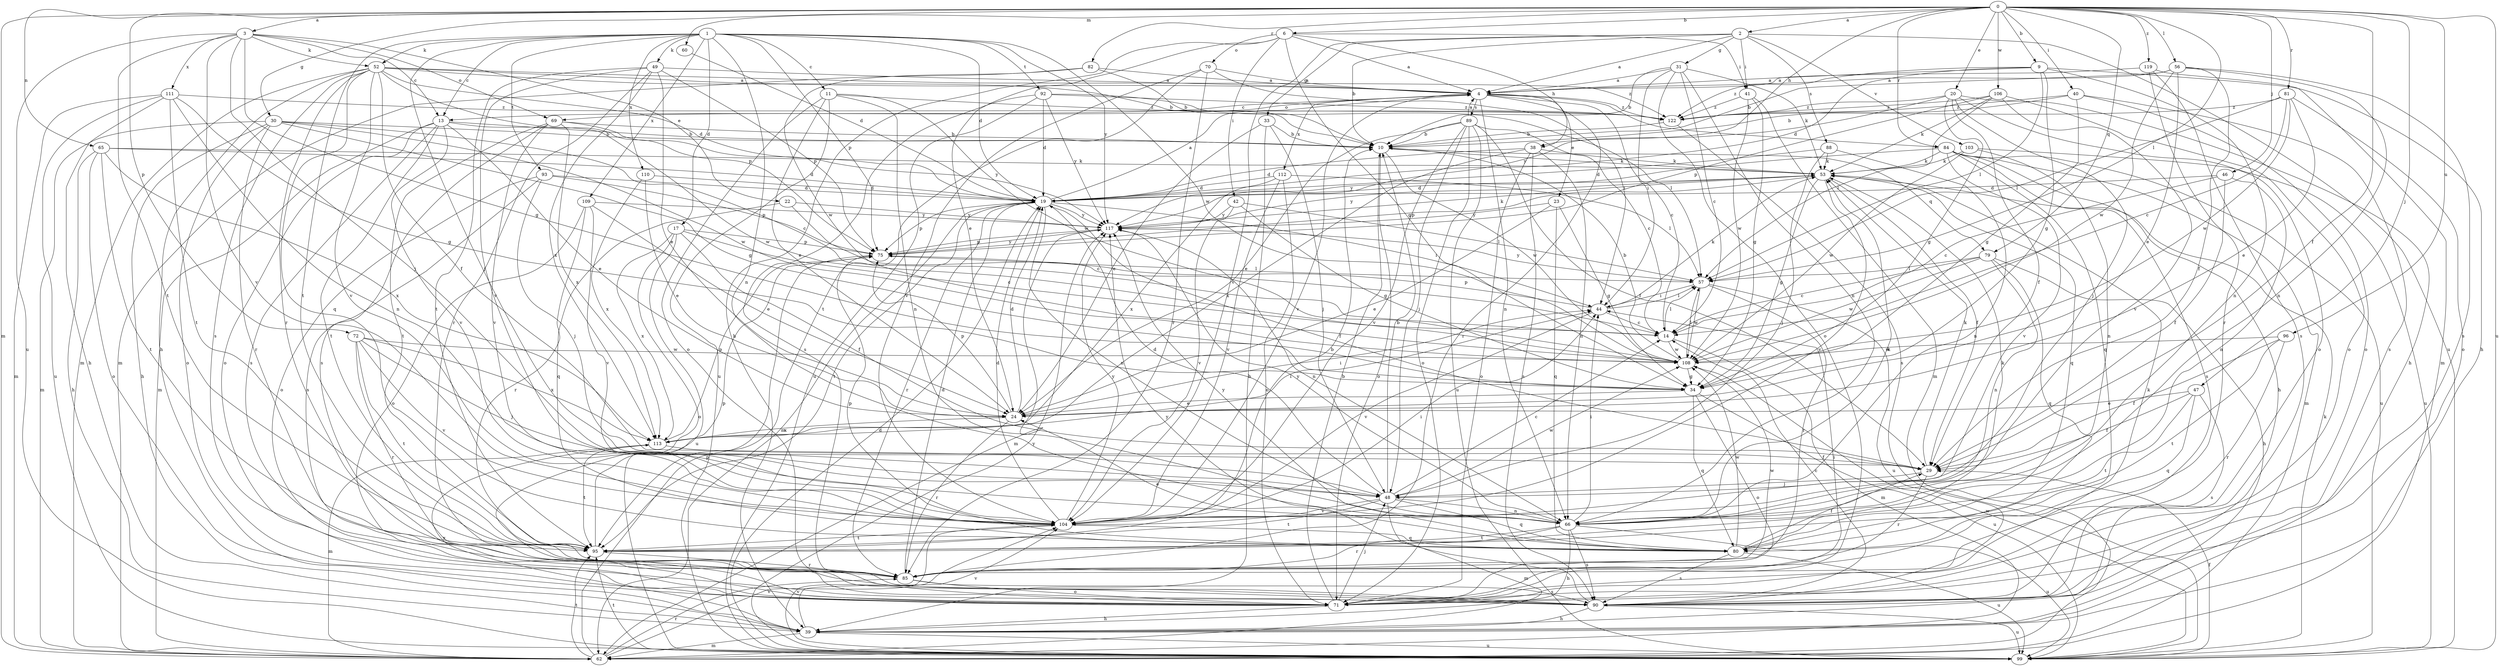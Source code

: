 strict digraph  {
0;
1;
2;
3;
4;
6;
9;
10;
11;
13;
14;
17;
19;
20;
22;
23;
24;
29;
30;
31;
33;
34;
38;
39;
40;
41;
42;
44;
46;
47;
48;
49;
52;
53;
56;
57;
60;
62;
65;
66;
69;
70;
71;
72;
75;
79;
80;
81;
82;
84;
85;
88;
89;
90;
92;
93;
95;
96;
99;
103;
104;
106;
108;
109;
110;
111;
112;
113;
117;
119;
122;
0 -> 2  [label=a];
0 -> 3  [label=a];
0 -> 6  [label=b];
0 -> 9  [label=b];
0 -> 20  [label=e];
0 -> 29  [label=f];
0 -> 30  [label=g];
0 -> 38  [label=h];
0 -> 40  [label=i];
0 -> 46  [label=j];
0 -> 47  [label=j];
0 -> 56  [label=l];
0 -> 57  [label=l];
0 -> 60  [label=m];
0 -> 62  [label=m];
0 -> 65  [label=n];
0 -> 72  [label=p];
0 -> 79  [label=q];
0 -> 81  [label=r];
0 -> 82  [label=r];
0 -> 84  [label=r];
0 -> 96  [label=u];
0 -> 99  [label=u];
0 -> 106  [label=w];
0 -> 119  [label=z];
1 -> 11  [label=c];
1 -> 13  [label=c];
1 -> 17  [label=d];
1 -> 19  [label=d];
1 -> 48  [label=j];
1 -> 49  [label=k];
1 -> 52  [label=k];
1 -> 66  [label=n];
1 -> 75  [label=p];
1 -> 92  [label=t];
1 -> 93  [label=t];
1 -> 95  [label=t];
1 -> 108  [label=w];
1 -> 109  [label=x];
1 -> 110  [label=x];
1 -> 117  [label=y];
2 -> 4  [label=a];
2 -> 10  [label=b];
2 -> 31  [label=g];
2 -> 33  [label=g];
2 -> 41  [label=i];
2 -> 88  [label=s];
2 -> 99  [label=u];
2 -> 103  [label=v];
2 -> 104  [label=v];
3 -> 13  [label=c];
3 -> 22  [label=e];
3 -> 34  [label=g];
3 -> 48  [label=j];
3 -> 52  [label=k];
3 -> 69  [label=o];
3 -> 95  [label=t];
3 -> 99  [label=u];
3 -> 104  [label=v];
3 -> 111  [label=x];
4 -> 13  [label=c];
4 -> 14  [label=c];
4 -> 23  [label=e];
4 -> 66  [label=n];
4 -> 69  [label=o];
4 -> 84  [label=r];
4 -> 85  [label=r];
4 -> 89  [label=s];
4 -> 104  [label=v];
4 -> 112  [label=x];
4 -> 122  [label=z];
6 -> 4  [label=a];
6 -> 24  [label=e];
6 -> 34  [label=g];
6 -> 38  [label=h];
6 -> 39  [label=h];
6 -> 41  [label=i];
6 -> 42  [label=i];
6 -> 70  [label=o];
9 -> 4  [label=a];
9 -> 19  [label=d];
9 -> 34  [label=g];
9 -> 39  [label=h];
9 -> 57  [label=l];
9 -> 66  [label=n];
9 -> 122  [label=z];
10 -> 53  [label=k];
10 -> 71  [label=o];
10 -> 79  [label=q];
10 -> 108  [label=w];
11 -> 24  [label=e];
11 -> 66  [label=n];
11 -> 71  [label=o];
11 -> 99  [label=u];
11 -> 108  [label=w];
11 -> 122  [label=z];
13 -> 10  [label=b];
13 -> 24  [label=e];
13 -> 62  [label=m];
13 -> 71  [label=o];
13 -> 90  [label=s];
13 -> 95  [label=t];
13 -> 104  [label=v];
13 -> 108  [label=w];
14 -> 57  [label=l];
14 -> 62  [label=m];
14 -> 108  [label=w];
17 -> 14  [label=c];
17 -> 29  [label=f];
17 -> 71  [label=o];
17 -> 75  [label=p];
17 -> 99  [label=u];
17 -> 113  [label=x];
19 -> 4  [label=a];
19 -> 29  [label=f];
19 -> 44  [label=i];
19 -> 62  [label=m];
19 -> 66  [label=n];
19 -> 75  [label=p];
19 -> 85  [label=r];
19 -> 95  [label=t];
19 -> 117  [label=y];
20 -> 29  [label=f];
20 -> 34  [label=g];
20 -> 39  [label=h];
20 -> 48  [label=j];
20 -> 71  [label=o];
20 -> 117  [label=y];
20 -> 122  [label=z];
22 -> 14  [label=c];
22 -> 80  [label=q];
22 -> 117  [label=y];
23 -> 24  [label=e];
23 -> 34  [label=g];
23 -> 80  [label=q];
23 -> 117  [label=y];
24 -> 19  [label=d];
24 -> 44  [label=i];
24 -> 75  [label=p];
24 -> 85  [label=r];
24 -> 113  [label=x];
29 -> 48  [label=j];
29 -> 53  [label=k];
29 -> 85  [label=r];
30 -> 10  [label=b];
30 -> 14  [label=c];
30 -> 34  [label=g];
30 -> 39  [label=h];
30 -> 62  [label=m];
30 -> 71  [label=o];
30 -> 85  [label=r];
30 -> 108  [label=w];
31 -> 4  [label=a];
31 -> 10  [label=b];
31 -> 14  [label=c];
31 -> 44  [label=i];
31 -> 53  [label=k];
31 -> 66  [label=n];
31 -> 71  [label=o];
33 -> 10  [label=b];
33 -> 24  [label=e];
33 -> 39  [label=h];
33 -> 48  [label=j];
34 -> 24  [label=e];
34 -> 71  [label=o];
34 -> 80  [label=q];
34 -> 99  [label=u];
38 -> 19  [label=d];
38 -> 53  [label=k];
38 -> 66  [label=n];
38 -> 71  [label=o];
38 -> 90  [label=s];
38 -> 113  [label=x];
39 -> 62  [label=m];
39 -> 99  [label=u];
39 -> 104  [label=v];
39 -> 113  [label=x];
40 -> 10  [label=b];
40 -> 34  [label=g];
40 -> 71  [label=o];
40 -> 90  [label=s];
40 -> 122  [label=z];
41 -> 34  [label=g];
41 -> 62  [label=m];
41 -> 108  [label=w];
41 -> 122  [label=z];
42 -> 34  [label=g];
42 -> 57  [label=l];
42 -> 104  [label=v];
42 -> 117  [label=y];
44 -> 14  [label=c];
44 -> 53  [label=k];
44 -> 57  [label=l];
44 -> 75  [label=p];
44 -> 104  [label=v];
46 -> 14  [label=c];
46 -> 19  [label=d];
46 -> 29  [label=f];
46 -> 66  [label=n];
47 -> 24  [label=e];
47 -> 29  [label=f];
47 -> 80  [label=q];
47 -> 90  [label=s];
47 -> 95  [label=t];
48 -> 10  [label=b];
48 -> 14  [label=c];
48 -> 19  [label=d];
48 -> 62  [label=m];
48 -> 66  [label=n];
48 -> 80  [label=q];
48 -> 95  [label=t];
48 -> 104  [label=v];
48 -> 108  [label=w];
49 -> 4  [label=a];
49 -> 24  [label=e];
49 -> 75  [label=p];
49 -> 85  [label=r];
49 -> 95  [label=t];
49 -> 104  [label=v];
49 -> 113  [label=x];
52 -> 4  [label=a];
52 -> 10  [label=b];
52 -> 19  [label=d];
52 -> 29  [label=f];
52 -> 39  [label=h];
52 -> 62  [label=m];
52 -> 75  [label=p];
52 -> 80  [label=q];
52 -> 85  [label=r];
52 -> 90  [label=s];
52 -> 104  [label=v];
52 -> 122  [label=z];
53 -> 19  [label=d];
53 -> 29  [label=f];
53 -> 34  [label=g];
53 -> 75  [label=p];
53 -> 80  [label=q];
53 -> 104  [label=v];
53 -> 117  [label=y];
56 -> 4  [label=a];
56 -> 10  [label=b];
56 -> 24  [label=e];
56 -> 29  [label=f];
56 -> 66  [label=n];
56 -> 90  [label=s];
56 -> 108  [label=w];
57 -> 44  [label=i];
57 -> 85  [label=r];
57 -> 99  [label=u];
57 -> 108  [label=w];
57 -> 117  [label=y];
60 -> 19  [label=d];
62 -> 75  [label=p];
62 -> 85  [label=r];
62 -> 95  [label=t];
62 -> 104  [label=v];
65 -> 19  [label=d];
65 -> 39  [label=h];
65 -> 53  [label=k];
65 -> 71  [label=o];
65 -> 95  [label=t];
65 -> 113  [label=x];
66 -> 39  [label=h];
66 -> 44  [label=i];
66 -> 53  [label=k];
66 -> 85  [label=r];
66 -> 90  [label=s];
66 -> 95  [label=t];
66 -> 99  [label=u];
66 -> 117  [label=y];
69 -> 10  [label=b];
69 -> 90  [label=s];
69 -> 95  [label=t];
69 -> 104  [label=v];
69 -> 113  [label=x];
69 -> 117  [label=y];
70 -> 4  [label=a];
70 -> 44  [label=i];
70 -> 85  [label=r];
70 -> 95  [label=t];
70 -> 104  [label=v];
71 -> 10  [label=b];
71 -> 39  [label=h];
71 -> 44  [label=i];
71 -> 48  [label=j];
71 -> 53  [label=k];
72 -> 48  [label=j];
72 -> 85  [label=r];
72 -> 95  [label=t];
72 -> 104  [label=v];
72 -> 108  [label=w];
72 -> 113  [label=x];
75 -> 57  [label=l];
75 -> 117  [label=y];
79 -> 14  [label=c];
79 -> 39  [label=h];
79 -> 57  [label=l];
79 -> 66  [label=n];
79 -> 80  [label=q];
79 -> 108  [label=w];
80 -> 24  [label=e];
80 -> 29  [label=f];
80 -> 53  [label=k];
80 -> 75  [label=p];
80 -> 90  [label=s];
80 -> 99  [label=u];
80 -> 108  [label=w];
80 -> 117  [label=y];
81 -> 14  [label=c];
81 -> 24  [label=e];
81 -> 57  [label=l];
81 -> 71  [label=o];
81 -> 108  [label=w];
81 -> 122  [label=z];
82 -> 4  [label=a];
82 -> 10  [label=b];
82 -> 62  [label=m];
82 -> 108  [label=w];
84 -> 39  [label=h];
84 -> 53  [label=k];
84 -> 62  [label=m];
84 -> 80  [label=q];
84 -> 90  [label=s];
84 -> 99  [label=u];
84 -> 104  [label=v];
84 -> 117  [label=y];
85 -> 19  [label=d];
85 -> 71  [label=o];
85 -> 90  [label=s];
85 -> 108  [label=w];
88 -> 19  [label=d];
88 -> 48  [label=j];
88 -> 53  [label=k];
88 -> 66  [label=n];
89 -> 4  [label=a];
89 -> 10  [label=b];
89 -> 14  [label=c];
89 -> 24  [label=e];
89 -> 29  [label=f];
89 -> 48  [label=j];
89 -> 71  [label=o];
89 -> 99  [label=u];
89 -> 104  [label=v];
90 -> 14  [label=c];
90 -> 39  [label=h];
90 -> 99  [label=u];
90 -> 117  [label=y];
92 -> 19  [label=d];
92 -> 57  [label=l];
92 -> 90  [label=s];
92 -> 99  [label=u];
92 -> 117  [label=y];
92 -> 122  [label=z];
93 -> 19  [label=d];
93 -> 48  [label=j];
93 -> 71  [label=o];
93 -> 75  [label=p];
93 -> 90  [label=s];
95 -> 10  [label=b];
95 -> 75  [label=p];
95 -> 85  [label=r];
96 -> 29  [label=f];
96 -> 85  [label=r];
96 -> 95  [label=t];
96 -> 108  [label=w];
99 -> 19  [label=d];
99 -> 29  [label=f];
99 -> 53  [label=k];
99 -> 95  [label=t];
99 -> 104  [label=v];
99 -> 108  [label=w];
99 -> 117  [label=y];
103 -> 53  [label=k];
103 -> 66  [label=n];
103 -> 99  [label=u];
103 -> 108  [label=w];
104 -> 19  [label=d];
104 -> 44  [label=i];
104 -> 80  [label=q];
104 -> 95  [label=t];
104 -> 117  [label=y];
106 -> 53  [label=k];
106 -> 57  [label=l];
106 -> 71  [label=o];
106 -> 75  [label=p];
106 -> 104  [label=v];
106 -> 122  [label=z];
108 -> 10  [label=b];
108 -> 34  [label=g];
108 -> 57  [label=l];
109 -> 24  [label=e];
109 -> 71  [label=o];
109 -> 85  [label=r];
109 -> 104  [label=v];
109 -> 117  [label=y];
110 -> 19  [label=d];
110 -> 24  [label=e];
110 -> 113  [label=x];
111 -> 34  [label=g];
111 -> 39  [label=h];
111 -> 62  [label=m];
111 -> 66  [label=n];
111 -> 95  [label=t];
111 -> 99  [label=u];
111 -> 122  [label=z];
112 -> 19  [label=d];
112 -> 57  [label=l];
112 -> 71  [label=o];
112 -> 104  [label=v];
112 -> 113  [label=x];
113 -> 29  [label=f];
113 -> 44  [label=i];
113 -> 62  [label=m];
113 -> 75  [label=p];
113 -> 95  [label=t];
117 -> 53  [label=k];
117 -> 62  [label=m];
117 -> 66  [label=n];
117 -> 75  [label=p];
119 -> 4  [label=a];
119 -> 62  [label=m];
119 -> 85  [label=r];
119 -> 90  [label=s];
122 -> 10  [label=b];
122 -> 90  [label=s];
}
